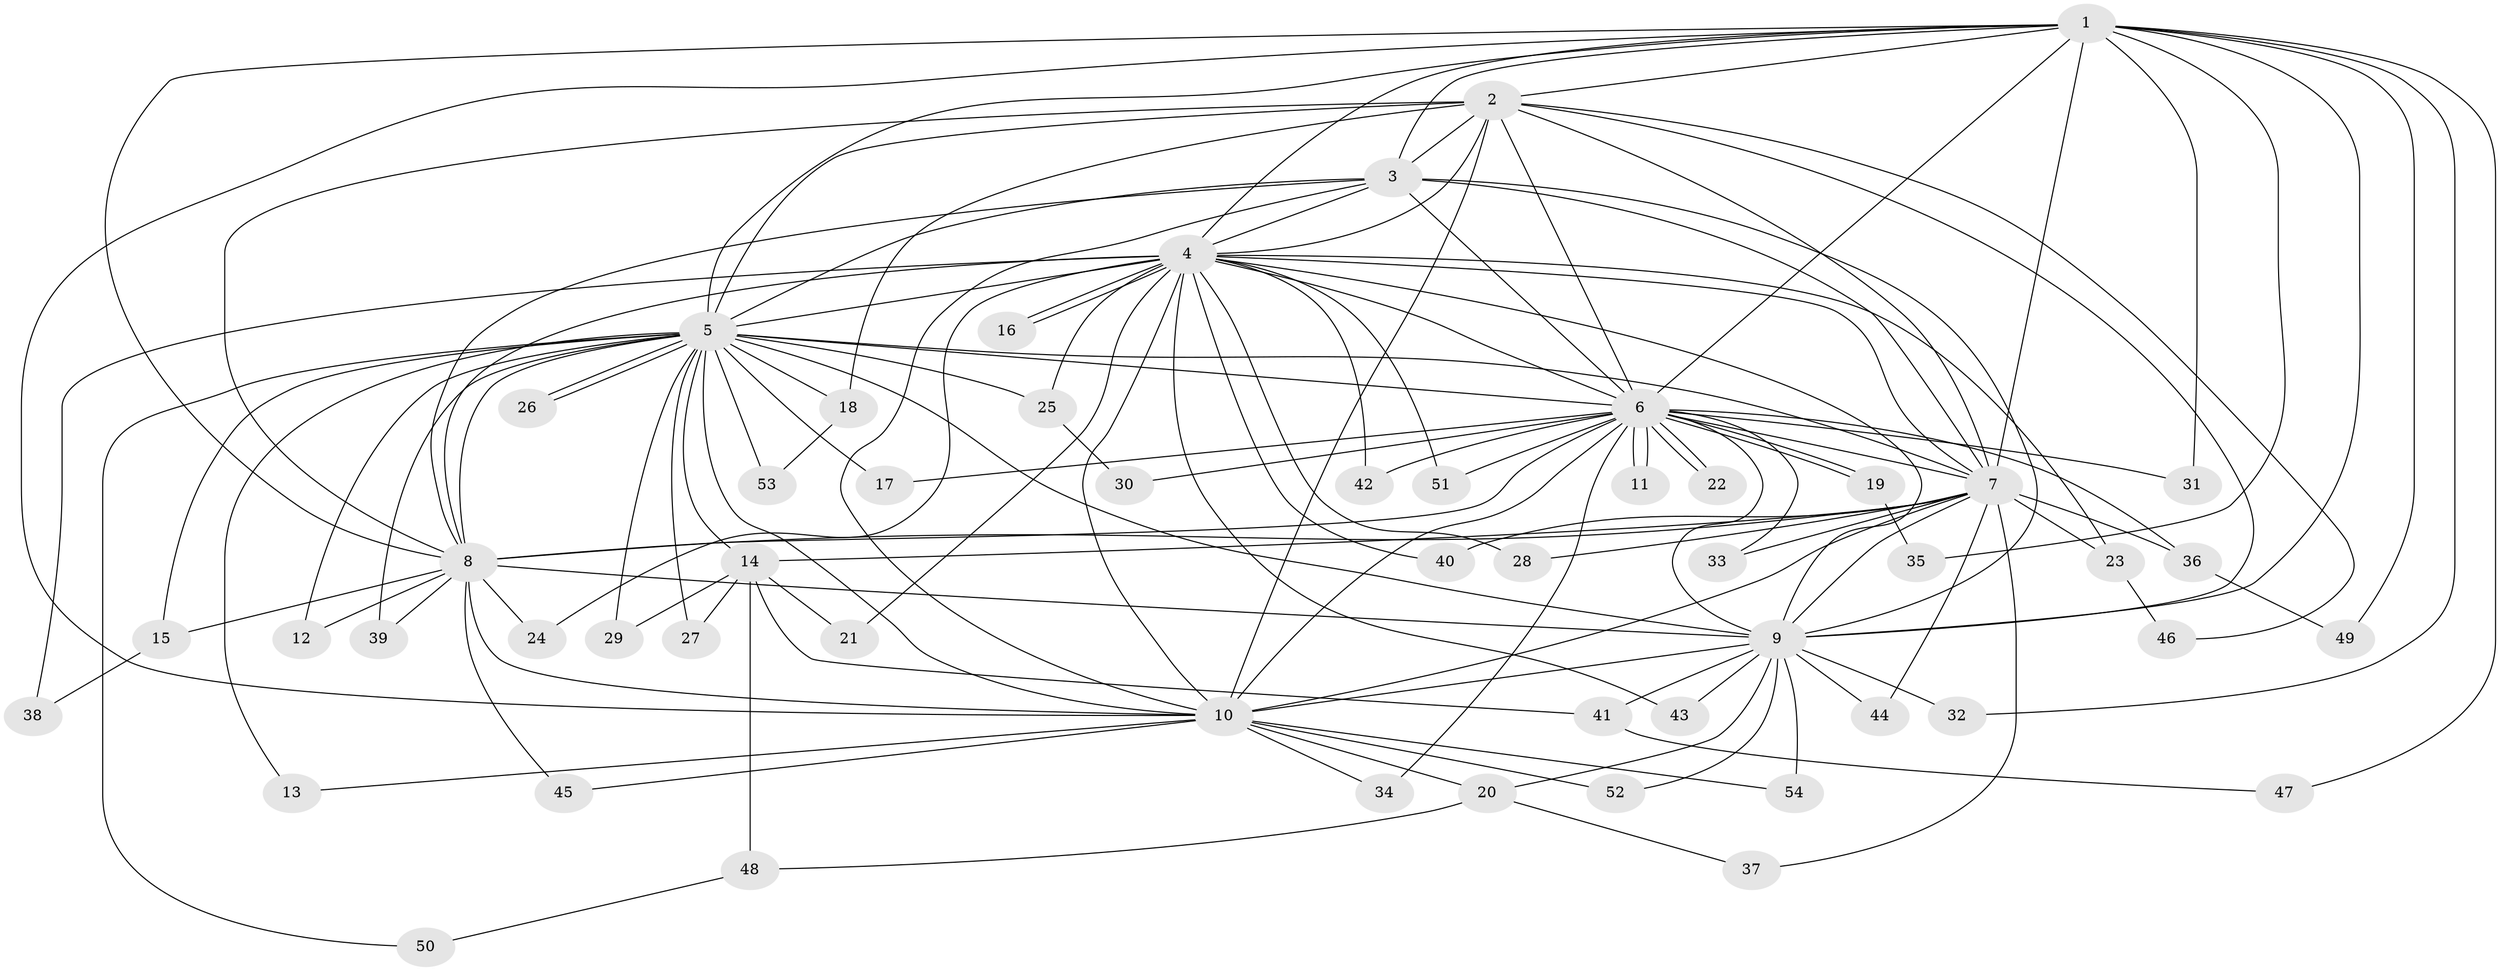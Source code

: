 // coarse degree distribution, {13: 0.024390243902439025, 12: 0.04878048780487805, 18: 0.04878048780487805, 17: 0.04878048780487805, 2: 0.6585365853658537, 8: 0.024390243902439025, 3: 0.12195121951219512, 4: 0.024390243902439025}
// Generated by graph-tools (version 1.1) at 2025/51/02/27/25 19:51:53]
// undirected, 54 vertices, 133 edges
graph export_dot {
graph [start="1"]
  node [color=gray90,style=filled];
  1;
  2;
  3;
  4;
  5;
  6;
  7;
  8;
  9;
  10;
  11;
  12;
  13;
  14;
  15;
  16;
  17;
  18;
  19;
  20;
  21;
  22;
  23;
  24;
  25;
  26;
  27;
  28;
  29;
  30;
  31;
  32;
  33;
  34;
  35;
  36;
  37;
  38;
  39;
  40;
  41;
  42;
  43;
  44;
  45;
  46;
  47;
  48;
  49;
  50;
  51;
  52;
  53;
  54;
  1 -- 2;
  1 -- 3;
  1 -- 4;
  1 -- 5;
  1 -- 6;
  1 -- 7;
  1 -- 8;
  1 -- 9;
  1 -- 10;
  1 -- 31;
  1 -- 32;
  1 -- 35;
  1 -- 47;
  1 -- 49;
  2 -- 3;
  2 -- 4;
  2 -- 5;
  2 -- 6;
  2 -- 7;
  2 -- 8;
  2 -- 9;
  2 -- 10;
  2 -- 18;
  2 -- 46;
  3 -- 4;
  3 -- 5;
  3 -- 6;
  3 -- 7;
  3 -- 8;
  3 -- 9;
  3 -- 10;
  4 -- 5;
  4 -- 6;
  4 -- 7;
  4 -- 8;
  4 -- 9;
  4 -- 10;
  4 -- 16;
  4 -- 16;
  4 -- 21;
  4 -- 23;
  4 -- 24;
  4 -- 25;
  4 -- 28;
  4 -- 38;
  4 -- 40;
  4 -- 42;
  4 -- 43;
  4 -- 51;
  5 -- 6;
  5 -- 7;
  5 -- 8;
  5 -- 9;
  5 -- 10;
  5 -- 12;
  5 -- 13;
  5 -- 14;
  5 -- 15;
  5 -- 17;
  5 -- 18;
  5 -- 25;
  5 -- 26;
  5 -- 26;
  5 -- 27;
  5 -- 29;
  5 -- 39;
  5 -- 50;
  5 -- 53;
  6 -- 7;
  6 -- 8;
  6 -- 9;
  6 -- 10;
  6 -- 11;
  6 -- 11;
  6 -- 17;
  6 -- 19;
  6 -- 19;
  6 -- 22;
  6 -- 22;
  6 -- 30;
  6 -- 31;
  6 -- 33;
  6 -- 34;
  6 -- 36;
  6 -- 42;
  6 -- 51;
  7 -- 8;
  7 -- 9;
  7 -- 10;
  7 -- 14;
  7 -- 23;
  7 -- 28;
  7 -- 33;
  7 -- 36;
  7 -- 37;
  7 -- 40;
  7 -- 44;
  8 -- 9;
  8 -- 10;
  8 -- 12;
  8 -- 15;
  8 -- 24;
  8 -- 39;
  8 -- 45;
  9 -- 10;
  9 -- 20;
  9 -- 32;
  9 -- 41;
  9 -- 43;
  9 -- 44;
  9 -- 52;
  9 -- 54;
  10 -- 13;
  10 -- 20;
  10 -- 34;
  10 -- 45;
  10 -- 52;
  10 -- 54;
  14 -- 21;
  14 -- 27;
  14 -- 29;
  14 -- 41;
  14 -- 48;
  15 -- 38;
  18 -- 53;
  19 -- 35;
  20 -- 37;
  20 -- 48;
  23 -- 46;
  25 -- 30;
  36 -- 49;
  41 -- 47;
  48 -- 50;
}
